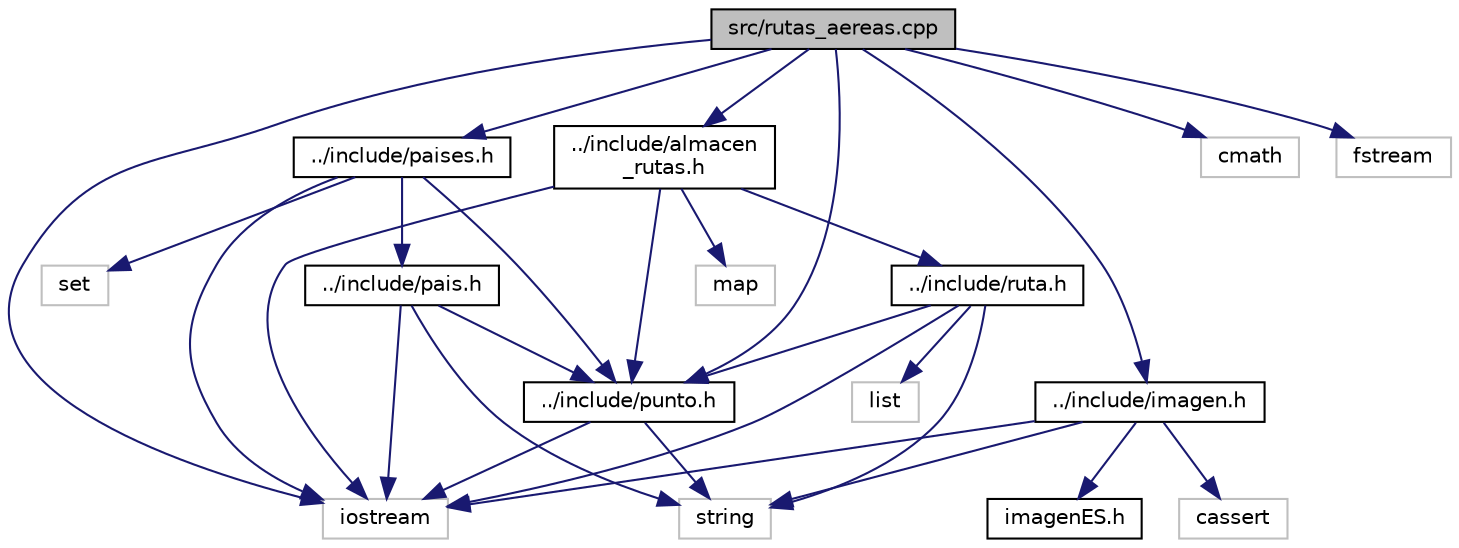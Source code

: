 digraph "src/rutas_aereas.cpp"
{
 // LATEX_PDF_SIZE
  edge [fontname="Helvetica",fontsize="10",labelfontname="Helvetica",labelfontsize="10"];
  node [fontname="Helvetica",fontsize="10",shape=record];
  Node1 [label="src/rutas_aereas.cpp",height=0.2,width=0.4,color="black", fillcolor="grey75", style="filled", fontcolor="black",tooltip="Fichero de prueba para probar la práctica Final."];
  Node1 -> Node2 [color="midnightblue",fontsize="10",style="solid"];
  Node2 [label="../include/punto.h",height=0.2,width=0.4,color="black", fillcolor="white", style="filled",URL="$punto_8h.html",tooltip="Fichero cabecera para el TDA Punto."];
  Node2 -> Node3 [color="midnightblue",fontsize="10",style="solid"];
  Node3 [label="string",height=0.2,width=0.4,color="grey75", fillcolor="white", style="filled",tooltip=" "];
  Node2 -> Node4 [color="midnightblue",fontsize="10",style="solid"];
  Node4 [label="iostream",height=0.2,width=0.4,color="grey75", fillcolor="white", style="filled",tooltip=" "];
  Node1 -> Node5 [color="midnightblue",fontsize="10",style="solid"];
  Node5 [label="../include/paises.h",height=0.2,width=0.4,color="black", fillcolor="white", style="filled",URL="$paises_8h.html",tooltip="Fichero cabecera para el TDA paises."];
  Node5 -> Node6 [color="midnightblue",fontsize="10",style="solid"];
  Node6 [label="../include/pais.h",height=0.2,width=0.4,color="black", fillcolor="white", style="filled",URL="$pais_8h.html",tooltip="Fichero cabecera para el TDA pais."];
  Node6 -> Node2 [color="midnightblue",fontsize="10",style="solid"];
  Node6 -> Node3 [color="midnightblue",fontsize="10",style="solid"];
  Node6 -> Node4 [color="midnightblue",fontsize="10",style="solid"];
  Node5 -> Node2 [color="midnightblue",fontsize="10",style="solid"];
  Node5 -> Node7 [color="midnightblue",fontsize="10",style="solid"];
  Node7 [label="set",height=0.2,width=0.4,color="grey75", fillcolor="white", style="filled",tooltip=" "];
  Node5 -> Node4 [color="midnightblue",fontsize="10",style="solid"];
  Node1 -> Node8 [color="midnightblue",fontsize="10",style="solid"];
  Node8 [label="../include/almacen\l_rutas.h",height=0.2,width=0.4,color="black", fillcolor="white", style="filled",URL="$almacen__rutas_8h.html",tooltip="Fichero cabecera para el TDA Almacen Rutas."];
  Node8 -> Node2 [color="midnightblue",fontsize="10",style="solid"];
  Node8 -> Node9 [color="midnightblue",fontsize="10",style="solid"];
  Node9 [label="../include/ruta.h",height=0.2,width=0.4,color="black", fillcolor="white", style="filled",URL="$ruta_8h.html",tooltip="Fichero cabecera para el TDA Ruta."];
  Node9 -> Node2 [color="midnightblue",fontsize="10",style="solid"];
  Node9 -> Node10 [color="midnightblue",fontsize="10",style="solid"];
  Node10 [label="list",height=0.2,width=0.4,color="grey75", fillcolor="white", style="filled",tooltip=" "];
  Node9 -> Node3 [color="midnightblue",fontsize="10",style="solid"];
  Node9 -> Node4 [color="midnightblue",fontsize="10",style="solid"];
  Node8 -> Node11 [color="midnightblue",fontsize="10",style="solid"];
  Node11 [label="map",height=0.2,width=0.4,color="grey75", fillcolor="white", style="filled",tooltip=" "];
  Node8 -> Node4 [color="midnightblue",fontsize="10",style="solid"];
  Node1 -> Node12 [color="midnightblue",fontsize="10",style="solid"];
  Node12 [label="../include/imagen.h",height=0.2,width=0.4,color="black", fillcolor="white", style="filled",URL="$imagen_8h.html",tooltip="Fichero cabecera para el TDA de imágenes."];
  Node12 -> Node13 [color="midnightblue",fontsize="10",style="solid"];
  Node13 [label="imagenES.h",height=0.2,width=0.4,color="black", fillcolor="white", style="filled",URL="$imagen_e_s_8h.html",tooltip="Fichero cabecera para la E/S de imágenes."];
  Node12 -> Node14 [color="midnightblue",fontsize="10",style="solid"];
  Node14 [label="cassert",height=0.2,width=0.4,color="grey75", fillcolor="white", style="filled",tooltip=" "];
  Node12 -> Node4 [color="midnightblue",fontsize="10",style="solid"];
  Node12 -> Node3 [color="midnightblue",fontsize="10",style="solid"];
  Node1 -> Node4 [color="midnightblue",fontsize="10",style="solid"];
  Node1 -> Node15 [color="midnightblue",fontsize="10",style="solid"];
  Node15 [label="cmath",height=0.2,width=0.4,color="grey75", fillcolor="white", style="filled",tooltip=" "];
  Node1 -> Node16 [color="midnightblue",fontsize="10",style="solid"];
  Node16 [label="fstream",height=0.2,width=0.4,color="grey75", fillcolor="white", style="filled",tooltip=" "];
}
